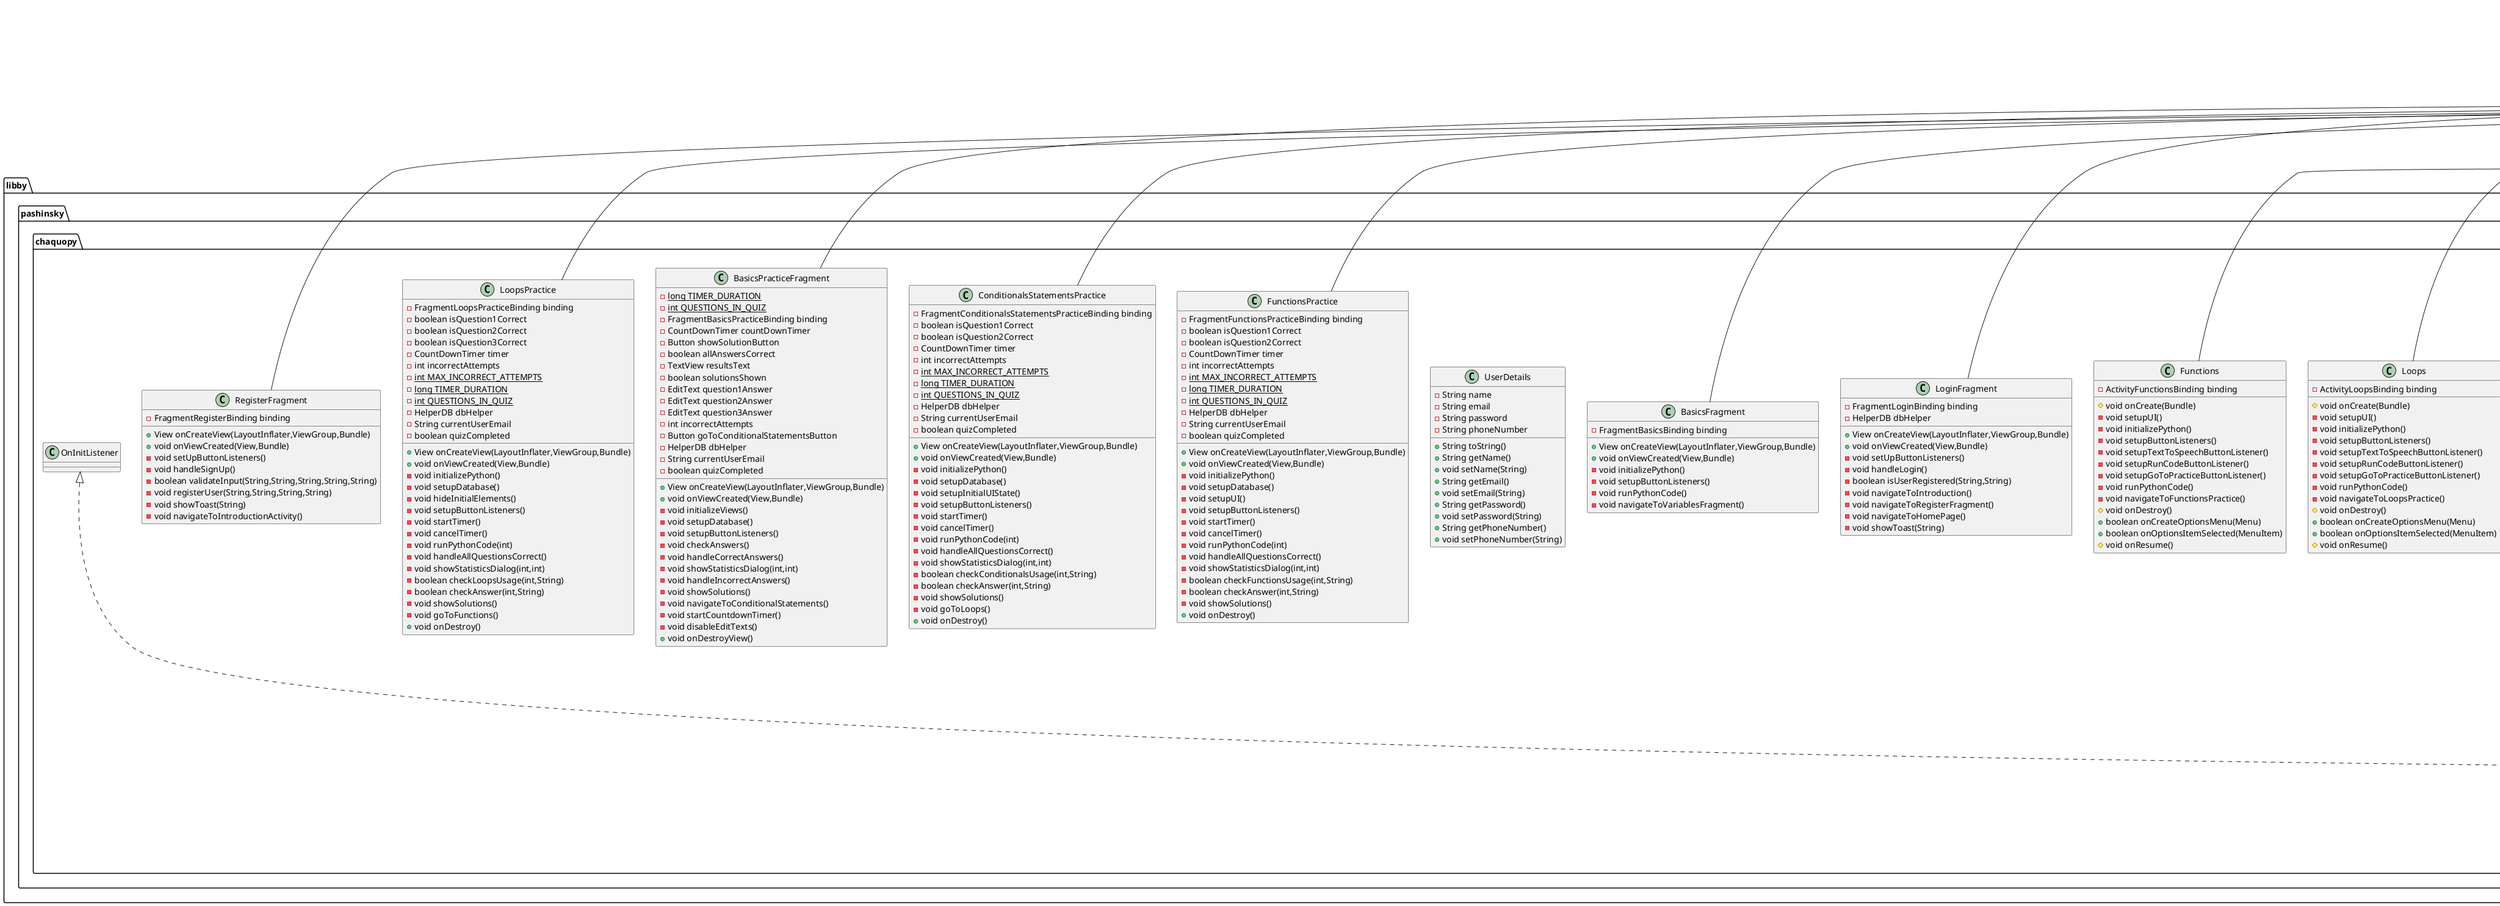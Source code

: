 @startuml
class libby.pashinsky.chaquopy.Introduction {
- ActivityIntroductionBinding binding
# void onCreate(Bundle)
- void setupUI()
- void setupButtonListeners()
- void setupTextToSpeechButtonListener()
- void setupNextButtonListener()
- void navigateToBasicsFragment()
+ boolean onCreateOptionsMenu(Menu)
+ boolean onOptionsItemSelected(MenuItem)
# void onResume()
}


class libby.pashinsky.chaquopy.LoginFragment {
- FragmentLoginBinding binding
- HelperDB dbHelper
+ View onCreateView(LayoutInflater,ViewGroup,Bundle)
+ void onViewCreated(View,Bundle)
- void setUpButtonListeners()
- void handleLogin()
- boolean isUserRegistered(String,String)
- void navigateToIntroduction()
- void navigateToRegisterFragment()
- void navigateToHomePage()
- void showToast(String)
}


class libby.pashinsky.chaquopy.ConditionalsStatements {
- ActivityConditionalsStatementsBinding binding
# void onCreate(Bundle)
- void setupUI()
- void initializePython()
- void setupButtonListeners()
- void setupTextToSpeechButtonListener()
- void setupRunCodeButtonListener()
- void setupGoToPracticeButtonListener()
- void runPythonCode()
- void navigateToConditionalsStatementsPractice()
# void onDestroy()
+ boolean onCreateOptionsMenu(Menu)
+ boolean onOptionsItemSelected(MenuItem)
# void onResume()
}


class libby.pashinsky.chaquopy.Loops {
- ActivityLoopsBinding binding
# void onCreate(Bundle)
- void setupUI()
- void initializePython()
- void setupButtonListeners()
- void setupTextToSpeechButtonListener()
- void setupRunCodeButtonListener()
- void setupGoToPracticeButtonListener()
- void runPythonCode()
- void navigateToLoopsPractice()
# void onDestroy()
+ boolean onCreateOptionsMenu(Menu)
+ boolean onOptionsItemSelected(MenuItem)
# void onResume()
}


class libby.pashinsky.chaquopy.databinding.HomePageBinding {
- FrameLayout rootView
+ TextView LearningPython
+ ImageView PythonIcon
+ Button RegisterButton
+ TextView WithLibbyPashinsky
+ FrameLayout fragmentLogin
+ FrameLayout fragmentRegister
+ FrameLayout getRoot()
+ {static} HomePageBinding inflate(LayoutInflater)
+ {static} HomePageBinding inflate(LayoutInflater,ViewGroup,boolean)
+ {static} HomePageBinding bind(View)
}


class libby.pashinsky.chaquopy.databinding.ActivityFunctionsBinding {
- FrameLayout rootView
+ TextView challengeTextView
+ EditText codeEditor
+ FrameLayout fragmentFunctionsPractice
+ TextView functionDefinitionExample
+ TextView functionDefinitionExplanation
+ TextView functionDefinitionTitle
+ TextView functionScopeExample
+ TextView functionScopeExplanation
+ TextView functionScopeTitle
+ TextView functionsExplanation
+ TextView functionsTitle
+ Button goToFunctionsPracticeButton
+ TextView outputText
+ TextView parametersExample
+ TextView parametersExplanation
+ TextView parametersTitle
+ TextView returnValuesExample
+ TextView returnValuesExplanation
+ TextView returnValuesTitle
+ Button runCodeButton
+ ScrollView scrollView
+ Button textToSpeechButton
+ FrameLayout getRoot()
+ {static} ActivityFunctionsBinding inflate(LayoutInflater)
+ {static} ActivityFunctionsBinding inflate(LayoutInflater,ViewGroup,boolean)
+ {static} ActivityFunctionsBinding bind(View)
}


class libby.pashinsky.chaquopy.Functions {
- ActivityFunctionsBinding binding
# void onCreate(Bundle)
- void setupUI()
- void initializePython()
- void setupButtonListeners()
- void setupTextToSpeechButtonListener()
- void setupRunCodeButtonListener()
- void setupGoToPracticeButtonListener()
- void runPythonCode()
- void navigateToFunctionsPractice()
# void onDestroy()
+ boolean onCreateOptionsMenu(Menu)
+ boolean onOptionsItemSelected(MenuItem)
# void onResume()
}


class libby.pashinsky.chaquopy.BasicsFragment {
- FragmentBasicsBinding binding
+ View onCreateView(LayoutInflater,ViewGroup,Bundle)
+ void onViewCreated(View,Bundle)
- void initializePython()
- void setupButtonListeners()
- void runPythonCode()
- void navigateToVariablesFragment()
}


class libby.pashinsky.chaquopy.databinding.FragmentRegisterBinding {
- FrameLayout rootView
+ EditText newEmail
+ EditText newName
+ EditText newPassword
+ EditText newPhoneNumber
+ EditText newReEnterPassword
+ Button newSignUpButton
+ TextView registerTitle
+ FrameLayout getRoot()
+ {static} FragmentRegisterBinding inflate(LayoutInflater)
+ {static} FragmentRegisterBinding inflate(LayoutInflater,ViewGroup,boolean)
+ {static} FragmentRegisterBinding bind(View)
}


class libby.pashinsky.chaquopy.LoopsPractice {
- FragmentLoopsPracticeBinding binding
- boolean isQuestion1Correct
- boolean isQuestion2Correct
- boolean isQuestion3Correct
- CountDownTimer timer
- int incorrectAttempts
- {static} int MAX_INCORRECT_ATTEMPTS
- {static} long TIMER_DURATION
- {static} int QUESTIONS_IN_QUIZ
- HelperDB dbHelper
- String currentUserEmail
- boolean quizCompleted
+ View onCreateView(LayoutInflater,ViewGroup,Bundle)
+ void onViewCreated(View,Bundle)
- void initializePython()
- void setupDatabase()
- void hideInitialElements()
- void setupButtonListeners()
- void startTimer()
- void cancelTimer()
- void runPythonCode(int)
- void handleAllQuestionsCorrect()
- void showStatisticsDialog(int,int)
- boolean checkLoopsUsage(int,String)
- boolean checkAnswer(int,String)
- void showSolutions()
- void goToFunctions()
+ void onDestroy()
}


class libby.pashinsky.chaquopy.databinding.FragmentVariablesBinding {
- FrameLayout rootView
+ EditText codeEditorVariables
+ Button goToPracticeButton
+ TextView operatorsExample
+ TextView operatorsExplanation
+ TextView operatorsInUseExample
+ TextView outputTextVariables
+ Button runCodeButtonVariables
+ ScrollView scrollViewVariables
+ Button textToSpeechButtonVariables
+ TextView variablesChallenge
+ TextView variablesExample
+ TextView variablesExplanation
+ TextView variablesRules
+ TextView variablesRulesExample
+ TextView variablesTitle
+ FrameLayout getRoot()
+ {static} FragmentVariablesBinding inflate(LayoutInflater)
+ {static} FragmentVariablesBinding inflate(LayoutInflater,ViewGroup,boolean)
+ {static} FragmentVariablesBinding bind(View)
}


class libby.pashinsky.chaquopy.databinding.ActivityLoopsBinding {
- FrameLayout rootView
+ TextView challengeTextView
+ EditText codeEditor
+ TextView forLoopExample1
+ TextView forLoopExample2
+ TextView forLoopExplanation
+ TextView forLoopTitle
+ FrameLayout fragmentLoopsPractice
+ Button goToLoopsPracticeButton
+ TextView loopControlExample
+ TextView loopControlExplanation
+ TextView loopControlTitle
+ TextView loopsExplanation
+ TextView loopsTitle
+ TextView outputText
+ Button runCodeButton
+ ScrollView scrollView
+ Button textToSpeechButton
+ TextView whileLoopExample1
+ TextView whileLoopExplanation
+ TextView whileLoopTitle
+ FrameLayout getRoot()
+ {static} ActivityLoopsBinding inflate(LayoutInflater)
+ {static} ActivityLoopsBinding inflate(LayoutInflater,ViewGroup,boolean)
+ {static} ActivityLoopsBinding bind(View)
}


class libby.pashinsky.chaquopy.RegisterFragment {
- FragmentRegisterBinding binding
+ View onCreateView(LayoutInflater,ViewGroup,Bundle)
+ void onViewCreated(View,Bundle)
- void setUpButtonListeners()
- void handleSignUp()
- boolean validateInput(String,String,String,String,String)
- void registerUser(String,String,String,String)
- void showToast(String)
- void navigateToIntroductionActivity()
}


class michal.shefer.chaquipy.ExampleInstrumentedTest {
+ void useAppContext()
}

class libby.pashinsky.chaquopy.databinding.FragmentLoginBinding {
- FrameLayout rootView
+ EditText EnterEmail
+ EditText EnterPassword
+ Button buttonLogin
+ Button buttonSignUp
+ Button gotoHomePageButton
+ FrameLayout getRoot()
+ {static} FragmentLoginBinding inflate(LayoutInflater)
+ {static} FragmentLoginBinding inflate(LayoutInflater,ViewGroup,boolean)
+ {static} FragmentLoginBinding bind(View)
}


class libby.pashinsky.chaquopy.FunctionsPractice {
- FragmentFunctionsPracticeBinding binding
- boolean isQuestion1Correct
- boolean isQuestion2Correct
- CountDownTimer timer
- int incorrectAttempts
- {static} int MAX_INCORRECT_ATTEMPTS
- {static} long TIMER_DURATION
- {static} int QUESTIONS_IN_QUIZ
- HelperDB dbHelper
- String currentUserEmail
- boolean quizCompleted
+ View onCreateView(LayoutInflater,ViewGroup,Bundle)
+ void onViewCreated(View,Bundle)
- void initializePython()
- void setupDatabase()
- void setupUI()
- void setupButtonListeners()
- void startTimer()
- void cancelTimer()
- void runPythonCode(int)
- void handleAllQuestionsCorrect()
- void showStatisticsDialog(int,int)
- boolean checkFunctionsUsage(int,String)
- boolean checkAnswer(int,String)
- void showSolutions()
+ void onDestroy()
}


class libby.pashinsky.chaquopy.databinding.FragmentBasicsBinding {
- FrameLayout rootView
+ TextView StartingWithBasics
+ TextView challengeTextView
+ EditText codeEditor
+ TextView codeExample
+ TextView codeExample2
+ TextView explanation
+ TextView newlineAndConcatenation
+ Button nextButton
+ TextView outputText
+ Button runCodeButton
+ ScrollView scrollView
+ FrameLayout getRoot()
+ {static} FragmentBasicsBinding inflate(LayoutInflater)
+ {static} FragmentBasicsBinding inflate(LayoutInflater,ViewGroup,boolean)
+ {static} FragmentBasicsBinding bind(View)
}


class libby.pashinsky.chaquopy.databinding.FragmentConditionalsStatementsPracticeBinding {
- FrameLayout rootView
+ EditText codeEditor1
+ EditText codeEditor2
+ Button goToLoopsButton
+ TextView outputText1
+ TextView outputText2
+ TextView practiceTitle
+ TextView question1
+ TextView question2
+ Button runCodeButton1
+ Button runCodeButton2
+ ScrollView scrollView
+ Button showSolutionButton
+ TextView solutionText1
+ TextView solutionText2
+ FrameLayout getRoot()
+ {static} FragmentConditionalsStatementsPracticeBinding inflate(LayoutInflater)
+ {static} FragmentConditionalsStatementsPracticeBinding inflate(LayoutInflater,ViewGroup,boolean)
+ {static} FragmentConditionalsStatementsPracticeBinding bind(View)
}


class libby.pashinsky.chaquopy.databinding.FragmentLoopsPracticeBinding {
- FrameLayout rootView
+ EditText codeEditor1
+ EditText codeEditor2
+ EditText codeEditor3
+ Button goToFunctionsButton
+ TextView outputText1
+ TextView outputText2
+ TextView outputText3
+ TextView practiceTitle
+ TextView question1
+ TextView question2
+ TextView question3
+ Button runCodeButton1
+ Button runCodeButton2
+ Button runCodeButton3
+ ScrollView scrollView
+ Button showSolutionButton
+ TextView solutionText1
+ TextView solutionText2
+ TextView solutionText3
+ FrameLayout getRoot()
+ {static} FragmentLoopsPracticeBinding inflate(LayoutInflater)
+ {static} FragmentLoopsPracticeBinding inflate(LayoutInflater,ViewGroup,boolean)
+ {static} FragmentLoopsPracticeBinding bind(View)
}


class libby.pashinsky.chaquopy.databinding.FragmentBasicsPracticeBinding {
- FrameLayout rootView
+ Button checkAnswersButton
+ Button goToConditionalStatementsButton
+ TextView instructionText
+ TextView practiceTitle
+ EditText question1Answer
+ TextView question1Code
+ EditText question2Answer
+ TextView question2Code
+ EditText question3Answer
+ TextView question3Code
+ TextView resultsText
+ Button showSolutionButton
+ FrameLayout getRoot()
+ {static} FragmentBasicsPracticeBinding inflate(LayoutInflater)
+ {static} FragmentBasicsPracticeBinding inflate(LayoutInflater,ViewGroup,boolean)
+ {static} FragmentBasicsPracticeBinding bind(View)
}


class libby.pashinsky.chaquopy.ConditionalsStatementsPractice {
- FragmentConditionalsStatementsPracticeBinding binding
- boolean isQuestion1Correct
- boolean isQuestion2Correct
- CountDownTimer timer
- int incorrectAttempts
- {static} int MAX_INCORRECT_ATTEMPTS
- {static} long TIMER_DURATION
- {static} int QUESTIONS_IN_QUIZ
- HelperDB dbHelper
- String currentUserEmail
- boolean quizCompleted
+ View onCreateView(LayoutInflater,ViewGroup,Bundle)
+ void onViewCreated(View,Bundle)
- void initializePython()
- void setupDatabase()
- void setupInitialUIState()
- void setupButtonListeners()
- void startTimer()
- void cancelTimer()
- void runPythonCode(int)
- void handleAllQuestionsCorrect()
- void showStatisticsDialog(int,int)
- boolean checkConditionalsUsage(int,String)
- boolean checkAnswer(int,String)
- void showSolutions()
- void goToLoops()
+ void onDestroy()
}


class libby.pashinsky.chaquopy.UserDetails {
- String name
- String email
- String password
- String phoneNumber
+ String toString()
+ String getName()
+ void setName(String)
+ String getEmail()
+ void setEmail(String)
+ String getPassword()
+ void setPassword(String)
+ String getPhoneNumber()
+ void setPhoneNumber(String)
}


class libby.pashinsky.chaquopy.NotificationReceiver {
- {static} String CHANNEL_ID
- {static} String CHANNEL_NAME
- {static} int NOTIFICATION_ID
+ void onReceive(Context,Intent)
- void scheduleAlarmForNextDay(Context)
- void createNotificationChannel(Context)
}


class libby.pashinsky.chaquopy.databinding.ActivityConditionalsStatementsBinding {
- FrameLayout rootView
+ TextView challengeTextView
+ EditText codeEditor
+ TextView conditionalStatementExample5
+ TextView conditionalStatementsExplanation
+ TextView conditionalStatementsTitle
+ FrameLayout fragmentConditionalsPractice
+ Button goToConditionalsPracticeButton
+ TextView logicalOperatorsExample
+ TextView logicalOperatorsExplanation
+ FrameLayout main
+ TextView operatorsComparisonExample1
+ TextView operatorsExplanation1
+ TextView outputText
+ Button runCodeButton
+ ScrollView scrollView
+ Button textToSpeechButton
+ FrameLayout getRoot()
+ {static} ActivityConditionalsStatementsBinding inflate(LayoutInflater)
+ {static} ActivityConditionalsStatementsBinding inflate(LayoutInflater,ViewGroup,boolean)
+ {static} ActivityConditionalsStatementsBinding bind(View)
}


class libby.pashinsky.chaquopy.databinding.FragmentFunctionsPracticeBinding {
- FrameLayout rootView
+ EditText codeEditor1
+ EditText codeEditor2
+ TextView outputText1
+ TextView outputText2
+ TextView practiceTitle
+ TextView question1
+ TextView question2
+ Button runCodeButton1
+ Button runCodeButton2
+ ScrollView scrollView
+ Button showSolutionButton
+ TextView solutionText1
+ TextView solutionText2
+ FrameLayout getRoot()
+ {static} FragmentFunctionsPracticeBinding inflate(LayoutInflater)
+ {static} FragmentFunctionsPracticeBinding inflate(LayoutInflater,ViewGroup,boolean)
+ {static} FragmentFunctionsPracticeBinding bind(View)
}


class libby.pashinsky.chaquopy.HomePage {
- {static} int NOTIFICATION_PERMISSION_REQUEST_CODE
- {static} int EXACT_ALARM_PERMISSION_REQUEST_CODE
+ {static} String PREFS_NAME
+ {static} String LAST_ACTIVITY
- HomePageBinding binding
# void onCreate(Bundle)
- void setupUI()
- void checkNotificationPermissions()
- void checkAndRedirectToLastActivity()
+ {static} void saveLastActivity(Context,String)
- void saveLastActivity(String)
- void navigateToRegisterFragment()
- void checkAndScheduleAlarm()
- void scheduleAlarm()
+ void onRequestPermissionsResult(int,String[],int[])
# void onActivityResult(int,int,Intent)
}


class michal.shefer.chaquipy.ExampleUnitTest {
+ void addition_isCorrect()
}

class libby.pashinsky.chaquopy.databinding.ActivityIntroductionBinding {
- FrameLayout rootView
+ FrameLayout fragmentBasics
+ FrameLayout fragmentBasicsPractice
+ FrameLayout fragmentVariables
+ FrameLayout main
+ Button nextButton
+ TextView textView
+ TextView textView2
+ Button ttsButton
+ FrameLayout getRoot()
+ {static} ActivityIntroductionBinding inflate(LayoutInflater)
+ {static} ActivityIntroductionBinding inflate(LayoutInflater,ViewGroup,boolean)
+ {static} ActivityIntroductionBinding bind(View)
}


class libby.pashinsky.chaquopy.TextToSpeechService {
- TextToSpeech tts
- boolean isInitialized
- Queue<String> speechQueue
+ void onCreate()
+ int onStartCommand(Intent,int,int)
+ IBinder onBind(Intent)
+ void onInit(int)
- void speak(String)
- void processSpeechQueue()
- void stopSpeaking()
+ void onDestroy()
+ {static} void startService(Context,String)
+ {static} void stopSpeaking(Context)
}


class libby.pashinsky.chaquopy.VariablesFragment {
- FragmentVariablesBinding binding
+ View onCreateView(LayoutInflater,ViewGroup,Bundle)
+ void onViewCreated(View,Bundle)
- void initializePython()
- void setupButtonListeners()
+ void navigateToBasicsPracticeFragment()
- void runPythonCode()
+ void onDestroy()
}


class libby.pashinsky.chaquopy.BasicsPracticeFragment {
- {static} long TIMER_DURATION
- {static} int QUESTIONS_IN_QUIZ
- FragmentBasicsPracticeBinding binding
- CountDownTimer countDownTimer
- Button showSolutionButton
- boolean allAnswersCorrect
- TextView resultsText
- boolean solutionsShown
- EditText question1Answer
- EditText question2Answer
- EditText question3Answer
- int incorrectAttempts
- Button goToConditionalStatementsButton
- HelperDB dbHelper
- String currentUserEmail
- boolean quizCompleted
+ View onCreateView(LayoutInflater,ViewGroup,Bundle)
+ void onViewCreated(View,Bundle)
- void initializeViews()
- void setupDatabase()
- void setupButtonListeners()
- void checkAnswers()
- void handleCorrectAnswers()
- void showStatisticsDialog(int,int)
- void handleIncorrectAnswers()
- void showSolutions()
- void navigateToConditionalStatements()
- void startCountdownTimer()
- void disableEditTexts()
+ void onDestroyView()
}


class libby.pashinsky.chaquopy.HelperDB {
- {static} String DATABASE_NAME
- {static} int DATABASE_VERSION
+ {static} String USERS_TABLE
+ {static} String USER_NAME
+ {static} String USER_EMAIL
+ {static} String USER_PWD
+ {static} String USER_PHONE
+ {static} String CORRECT_ANSWERS
+ {static} String TOTAL_TRIES
+ void onCreate(SQLiteDatabase)
+ void onUpgrade(SQLiteDatabase,int,int)
+ boolean insertUser(String,String,String,String)
+ String getPasswordByEmail(String)
+ void updateCorrectAnswers(String,int)
+ void updateTotalTries(String,int)
+ int getCorrectAnswers(String)
+ int getTotalTries(String)
+ boolean userExists(String)
+ String getFirstUserEmail()
}




androidx.appcompat.app.AppCompatActivity <|-- libby.pashinsky.chaquopy.Introduction
androidx.fragment.app.Fragment <|-- libby.pashinsky.chaquopy.LoginFragment
androidx.appcompat.app.AppCompatActivity <|-- libby.pashinsky.chaquopy.ConditionalsStatements
androidx.appcompat.app.AppCompatActivity <|-- libby.pashinsky.chaquopy.Loops
androidx.viewbinding.ViewBinding <|.. libby.pashinsky.chaquopy.databinding.HomePageBinding
androidx.viewbinding.ViewBinding <|.. libby.pashinsky.chaquopy.databinding.ActivityFunctionsBinding
androidx.appcompat.app.AppCompatActivity <|-- libby.pashinsky.chaquopy.Functions
androidx.fragment.app.Fragment <|-- libby.pashinsky.chaquopy.BasicsFragment
androidx.viewbinding.ViewBinding <|.. libby.pashinsky.chaquopy.databinding.FragmentRegisterBinding
androidx.fragment.app.Fragment <|-- libby.pashinsky.chaquopy.LoopsPractice
androidx.viewbinding.ViewBinding <|.. libby.pashinsky.chaquopy.databinding.FragmentVariablesBinding
androidx.viewbinding.ViewBinding <|.. libby.pashinsky.chaquopy.databinding.ActivityLoopsBinding
androidx.fragment.app.Fragment <|-- libby.pashinsky.chaquopy.RegisterFragment
androidx.viewbinding.ViewBinding <|.. libby.pashinsky.chaquopy.databinding.FragmentLoginBinding
androidx.fragment.app.Fragment <|-- libby.pashinsky.chaquopy.FunctionsPractice
androidx.viewbinding.ViewBinding <|.. libby.pashinsky.chaquopy.databinding.FragmentBasicsBinding
androidx.viewbinding.ViewBinding <|.. libby.pashinsky.chaquopy.databinding.FragmentConditionalsStatementsPracticeBinding
androidx.viewbinding.ViewBinding <|.. libby.pashinsky.chaquopy.databinding.FragmentLoopsPracticeBinding
androidx.viewbinding.ViewBinding <|.. libby.pashinsky.chaquopy.databinding.FragmentBasicsPracticeBinding
androidx.fragment.app.Fragment <|-- libby.pashinsky.chaquopy.ConditionalsStatementsPractice
android.content.BroadcastReceiver <|-- libby.pashinsky.chaquopy.NotificationReceiver
androidx.viewbinding.ViewBinding <|.. libby.pashinsky.chaquopy.databinding.ActivityConditionalsStatementsBinding
androidx.viewbinding.ViewBinding <|.. libby.pashinsky.chaquopy.databinding.FragmentFunctionsPracticeBinding
androidx.appcompat.app.AppCompatActivity <|-- libby.pashinsky.chaquopy.HomePage
androidx.viewbinding.ViewBinding <|.. libby.pashinsky.chaquopy.databinding.ActivityIntroductionBinding
libby.pashinsky.chaquopy.OnInitListener <|.. libby.pashinsky.chaquopy.TextToSpeechService
android.app.Service <|-- libby.pashinsky.chaquopy.TextToSpeechService
androidx.fragment.app.Fragment <|-- libby.pashinsky.chaquopy.VariablesFragment
androidx.fragment.app.Fragment <|-- libby.pashinsky.chaquopy.BasicsPracticeFragment
android.database.sqlite.SQLiteOpenHelper <|-- libby.pashinsky.chaquopy.HelperDB
@enduml